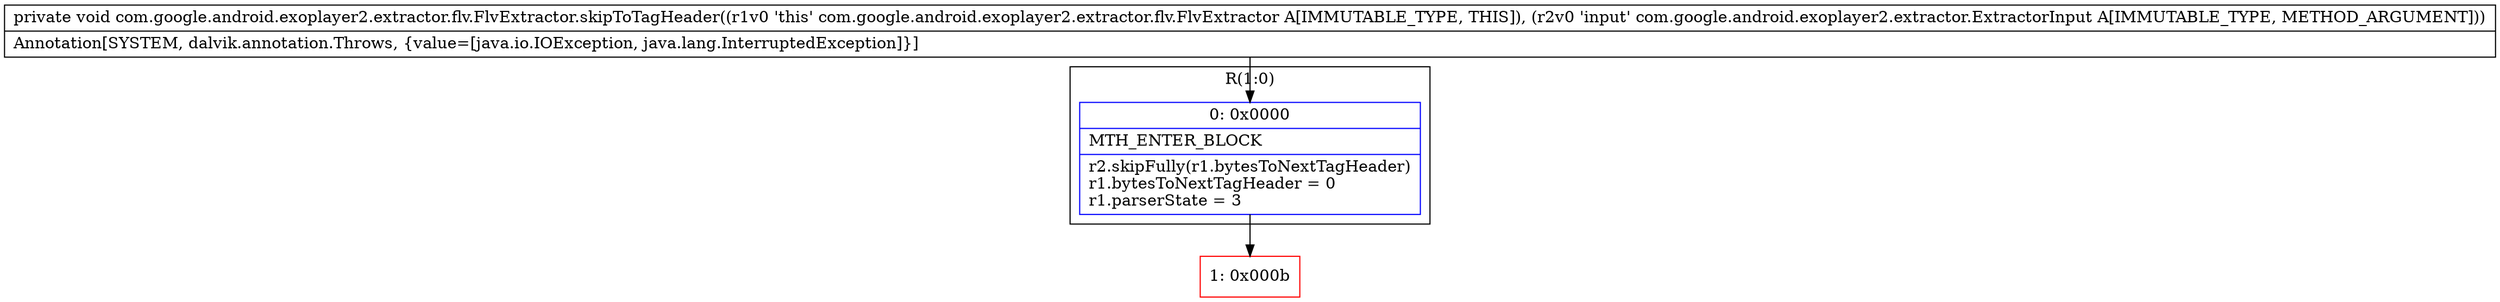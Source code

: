 digraph "CFG forcom.google.android.exoplayer2.extractor.flv.FlvExtractor.skipToTagHeader(Lcom\/google\/android\/exoplayer2\/extractor\/ExtractorInput;)V" {
subgraph cluster_Region_1652556231 {
label = "R(1:0)";
node [shape=record,color=blue];
Node_0 [shape=record,label="{0\:\ 0x0000|MTH_ENTER_BLOCK\l|r2.skipFully(r1.bytesToNextTagHeader)\lr1.bytesToNextTagHeader = 0\lr1.parserState = 3\l}"];
}
Node_1 [shape=record,color=red,label="{1\:\ 0x000b}"];
MethodNode[shape=record,label="{private void com.google.android.exoplayer2.extractor.flv.FlvExtractor.skipToTagHeader((r1v0 'this' com.google.android.exoplayer2.extractor.flv.FlvExtractor A[IMMUTABLE_TYPE, THIS]), (r2v0 'input' com.google.android.exoplayer2.extractor.ExtractorInput A[IMMUTABLE_TYPE, METHOD_ARGUMENT]))  | Annotation[SYSTEM, dalvik.annotation.Throws, \{value=[java.io.IOException, java.lang.InterruptedException]\}]\l}"];
MethodNode -> Node_0;
Node_0 -> Node_1;
}

